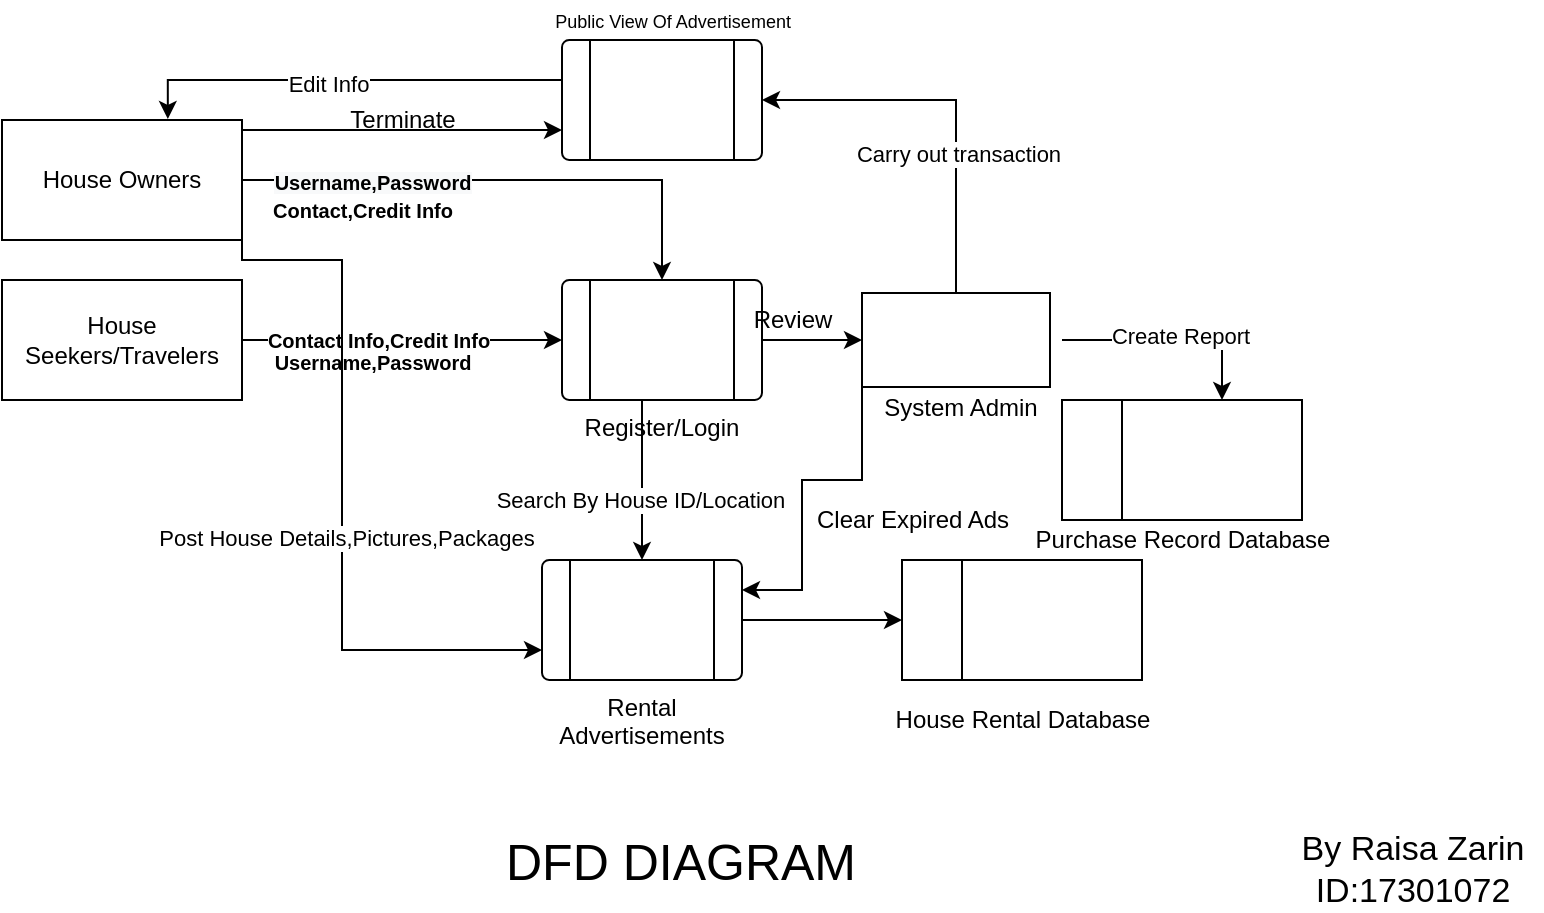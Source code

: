 <mxfile version="13.7.6" type="device"><diagram id="B7IEQtDPkljLPSnkkZpE" name="Page-1"><mxGraphModel dx="1323" dy="659" grid="1" gridSize="10" guides="1" tooltips="1" connect="1" arrows="1" fold="1" page="1" pageScale="1" pageWidth="850" pageHeight="1100" math="0" shadow="0"><root><mxCell id="0"/><mxCell id="1" parent="0"/><mxCell id="E-fmEcYTwf30_PE7v1m4-17" style="edgeStyle=orthogonalEdgeStyle;rounded=0;orthogonalLoop=1;jettySize=auto;html=1;entryX=0;entryY=0.5;entryDx=0;entryDy=0;" edge="1" parent="1" source="E-fmEcYTwf30_PE7v1m4-1" target="E-fmEcYTwf30_PE7v1m4-13"><mxGeometry relative="1" as="geometry"/></mxCell><mxCell id="E-fmEcYTwf30_PE7v1m4-25" value="&lt;b&gt;&lt;font style=&quot;font-size: 10px&quot;&gt;Contact Info,Credit Info&lt;/font&gt;&lt;/b&gt;" style="edgeLabel;html=1;align=center;verticalAlign=middle;resizable=0;points=[];" vertex="1" connectable="0" parent="E-fmEcYTwf30_PE7v1m4-17"><mxGeometry x="-0.276" y="-1" relative="1" as="geometry"><mxPoint x="10" y="-1" as="offset"/></mxGeometry></mxCell><mxCell id="E-fmEcYTwf30_PE7v1m4-1" value="House Seekers/Travelers" style="rounded=0;whiteSpace=wrap;html=1;" vertex="1" parent="1"><mxGeometry x="10" y="150" width="120" height="60" as="geometry"/></mxCell><mxCell id="E-fmEcYTwf30_PE7v1m4-9" style="edgeStyle=orthogonalEdgeStyle;rounded=0;orthogonalLoop=1;jettySize=auto;html=1;entryX=0;entryY=0.5;entryDx=0;entryDy=0;" edge="1" parent="1" source="E-fmEcYTwf30_PE7v1m4-2" target="E-fmEcYTwf30_PE7v1m4-6"><mxGeometry relative="1" as="geometry"/></mxCell><mxCell id="E-fmEcYTwf30_PE7v1m4-2" value="Rental Advertisements" style="verticalLabelPosition=bottom;verticalAlign=top;html=1;shape=process;whiteSpace=wrap;rounded=1;size=0.14;arcSize=6;" vertex="1" parent="1"><mxGeometry x="280" y="290" width="100" height="60" as="geometry"/></mxCell><mxCell id="E-fmEcYTwf30_PE7v1m4-6" value="" style="rounded=0;whiteSpace=wrap;html=1;" vertex="1" parent="1"><mxGeometry x="460" y="290" width="120" height="60" as="geometry"/></mxCell><mxCell id="E-fmEcYTwf30_PE7v1m4-7" value="" style="endArrow=none;html=1;exitX=0.25;exitY=1;exitDx=0;exitDy=0;entryX=0.25;entryY=0;entryDx=0;entryDy=0;" edge="1" parent="1" source="E-fmEcYTwf30_PE7v1m4-6" target="E-fmEcYTwf30_PE7v1m4-6"><mxGeometry width="50" height="50" relative="1" as="geometry"><mxPoint x="210" y="220" as="sourcePoint"/><mxPoint x="260" y="170" as="targetPoint"/></mxGeometry></mxCell><mxCell id="E-fmEcYTwf30_PE7v1m4-8" value="House Rental Database" style="text;html=1;align=center;verticalAlign=middle;resizable=0;points=[];autosize=1;" vertex="1" parent="1"><mxGeometry x="450" y="360" width="140" height="20" as="geometry"/></mxCell><mxCell id="E-fmEcYTwf30_PE7v1m4-14" value="" style="edgeStyle=orthogonalEdgeStyle;rounded=0;orthogonalLoop=1;jettySize=auto;html=1;" edge="1" parent="1" source="E-fmEcYTwf30_PE7v1m4-13" target="E-fmEcYTwf30_PE7v1m4-2"><mxGeometry relative="1" as="geometry"><Array as="points"><mxPoint x="330" y="270"/><mxPoint x="330" y="270"/></Array></mxGeometry></mxCell><mxCell id="E-fmEcYTwf30_PE7v1m4-24" value="Search By House ID/Location" style="edgeLabel;html=1;align=center;verticalAlign=middle;resizable=0;points=[];" vertex="1" connectable="0" parent="E-fmEcYTwf30_PE7v1m4-14"><mxGeometry x="0.5" y="-10" relative="1" as="geometry"><mxPoint x="9" y="-10" as="offset"/></mxGeometry></mxCell><mxCell id="E-fmEcYTwf30_PE7v1m4-39" style="edgeStyle=orthogonalEdgeStyle;rounded=0;orthogonalLoop=1;jettySize=auto;html=1;exitX=1;exitY=0.5;exitDx=0;exitDy=0;entryX=0;entryY=0.5;entryDx=0;entryDy=0;" edge="1" parent="1" source="E-fmEcYTwf30_PE7v1m4-13" target="E-fmEcYTwf30_PE7v1m4-36"><mxGeometry relative="1" as="geometry"/></mxCell><mxCell id="E-fmEcYTwf30_PE7v1m4-13" value="Register/Login" style="verticalLabelPosition=bottom;verticalAlign=top;html=1;shape=process;whiteSpace=wrap;rounded=1;size=0.14;arcSize=6;" vertex="1" parent="1"><mxGeometry x="290" y="150" width="100" height="60" as="geometry"/></mxCell><mxCell id="E-fmEcYTwf30_PE7v1m4-20" style="edgeStyle=orthogonalEdgeStyle;rounded=0;orthogonalLoop=1;jettySize=auto;html=1;entryX=0.5;entryY=0;entryDx=0;entryDy=0;" edge="1" parent="1" source="E-fmEcYTwf30_PE7v1m4-18" target="E-fmEcYTwf30_PE7v1m4-13"><mxGeometry relative="1" as="geometry"/></mxCell><mxCell id="E-fmEcYTwf30_PE7v1m4-27" value="&lt;span style=&quot;font-size: 10px ; background-color: rgb(248 , 249 , 250)&quot;&gt;&lt;b&gt;Username,Password&lt;/b&gt;&lt;/span&gt;" style="edgeLabel;html=1;align=center;verticalAlign=middle;resizable=0;points=[];" vertex="1" connectable="0" parent="E-fmEcYTwf30_PE7v1m4-20"><mxGeometry x="-0.505" y="-1" relative="1" as="geometry"><mxPoint as="offset"/></mxGeometry></mxCell><mxCell id="E-fmEcYTwf30_PE7v1m4-30" style="edgeStyle=orthogonalEdgeStyle;rounded=0;orthogonalLoop=1;jettySize=auto;html=1;exitX=1;exitY=1;exitDx=0;exitDy=0;entryX=0;entryY=0.75;entryDx=0;entryDy=0;" edge="1" parent="1" source="E-fmEcYTwf30_PE7v1m4-18" target="E-fmEcYTwf30_PE7v1m4-2"><mxGeometry relative="1" as="geometry"><Array as="points"><mxPoint x="130" y="140"/><mxPoint x="180" y="140"/><mxPoint x="180" y="335"/></Array></mxGeometry></mxCell><mxCell id="E-fmEcYTwf30_PE7v1m4-31" value="Post House Details,Pictures,Packages" style="edgeLabel;html=1;align=center;verticalAlign=middle;resizable=0;points=[];" vertex="1" connectable="0" parent="E-fmEcYTwf30_PE7v1m4-30"><mxGeometry x="0.117" y="2" relative="1" as="geometry"><mxPoint as="offset"/></mxGeometry></mxCell><mxCell id="E-fmEcYTwf30_PE7v1m4-34" style="edgeStyle=orthogonalEdgeStyle;rounded=0;orthogonalLoop=1;jettySize=auto;html=1;exitX=1;exitY=0.25;exitDx=0;exitDy=0;entryX=0;entryY=0.75;entryDx=0;entryDy=0;" edge="1" parent="1" source="E-fmEcYTwf30_PE7v1m4-18" target="E-fmEcYTwf30_PE7v1m4-32"><mxGeometry relative="1" as="geometry"><Array as="points"><mxPoint x="130" y="75"/></Array></mxGeometry></mxCell><mxCell id="E-fmEcYTwf30_PE7v1m4-18" value="House Owners" style="rounded=0;whiteSpace=wrap;html=1;" vertex="1" parent="1"><mxGeometry x="10" y="70" width="120" height="60" as="geometry"/></mxCell><mxCell id="E-fmEcYTwf30_PE7v1m4-26" value="&lt;font style=&quot;font-size: 10px&quot;&gt;&lt;b&gt;Username,Password&lt;/b&gt;&lt;/font&gt;" style="text;html=1;align=center;verticalAlign=middle;resizable=0;points=[];autosize=1;" vertex="1" parent="1"><mxGeometry x="140" y="181" width="110" height="20" as="geometry"/></mxCell><mxCell id="E-fmEcYTwf30_PE7v1m4-28" value="&lt;font size=&quot;1&quot;&gt;&lt;b&gt;Contact,Credit Info&lt;/b&gt;&lt;/font&gt;" style="text;html=1;align=center;verticalAlign=middle;resizable=0;points=[];autosize=1;strokeWidth=2;" vertex="1" parent="1"><mxGeometry x="135" y="105" width="110" height="20" as="geometry"/></mxCell><mxCell id="E-fmEcYTwf30_PE7v1m4-43" style="edgeStyle=orthogonalEdgeStyle;rounded=0;orthogonalLoop=1;jettySize=auto;html=1;exitX=0;exitY=0.5;exitDx=0;exitDy=0;entryX=0.691;entryY=-0.009;entryDx=0;entryDy=0;entryPerimeter=0;" edge="1" parent="1" source="E-fmEcYTwf30_PE7v1m4-32" target="E-fmEcYTwf30_PE7v1m4-18"><mxGeometry relative="1" as="geometry"><Array as="points"><mxPoint x="290" y="50"/><mxPoint x="93" y="50"/></Array></mxGeometry></mxCell><mxCell id="E-fmEcYTwf30_PE7v1m4-44" value="Edit Info" style="edgeLabel;html=1;align=center;verticalAlign=middle;resizable=0;points=[];" vertex="1" connectable="0" parent="E-fmEcYTwf30_PE7v1m4-43"><mxGeometry x="0.123" y="2" relative="1" as="geometry"><mxPoint as="offset"/></mxGeometry></mxCell><mxCell id="E-fmEcYTwf30_PE7v1m4-32" value="" style="verticalLabelPosition=bottom;verticalAlign=top;html=1;shape=process;whiteSpace=wrap;rounded=1;size=0.14;arcSize=6;" vertex="1" parent="1"><mxGeometry x="290" y="30" width="100" height="60" as="geometry"/></mxCell><mxCell id="E-fmEcYTwf30_PE7v1m4-33" value="&lt;font style=&quot;font-size: 9px&quot;&gt;Public View Of Advertisement&lt;/font&gt;" style="text;html=1;align=center;verticalAlign=middle;resizable=0;points=[];autosize=1;" vertex="1" parent="1"><mxGeometry x="280" y="10" width="130" height="20" as="geometry"/></mxCell><mxCell id="E-fmEcYTwf30_PE7v1m4-35" value="Terminate" style="text;html=1;align=center;verticalAlign=middle;resizable=0;points=[];autosize=1;" vertex="1" parent="1"><mxGeometry x="175" y="60" width="70" height="20" as="geometry"/></mxCell><mxCell id="E-fmEcYTwf30_PE7v1m4-41" style="edgeStyle=orthogonalEdgeStyle;rounded=0;orthogonalLoop=1;jettySize=auto;html=1;exitX=0.5;exitY=0;exitDx=0;exitDy=0;entryX=1;entryY=0.5;entryDx=0;entryDy=0;" edge="1" parent="1" source="E-fmEcYTwf30_PE7v1m4-36" target="E-fmEcYTwf30_PE7v1m4-32"><mxGeometry relative="1" as="geometry"/></mxCell><mxCell id="E-fmEcYTwf30_PE7v1m4-42" value="Carry out transaction" style="edgeLabel;html=1;align=center;verticalAlign=middle;resizable=0;points=[];" vertex="1" connectable="0" parent="E-fmEcYTwf30_PE7v1m4-41"><mxGeometry x="-0.281" y="-1" relative="1" as="geometry"><mxPoint as="offset"/></mxGeometry></mxCell><mxCell id="E-fmEcYTwf30_PE7v1m4-48" style="edgeStyle=orthogonalEdgeStyle;rounded=0;orthogonalLoop=1;jettySize=auto;html=1;" edge="1" parent="1" target="E-fmEcYTwf30_PE7v1m4-45"><mxGeometry relative="1" as="geometry"><mxPoint x="540" y="180" as="sourcePoint"/><Array as="points"><mxPoint x="620" y="180"/></Array></mxGeometry></mxCell><mxCell id="E-fmEcYTwf30_PE7v1m4-49" value="Create Report" style="edgeLabel;html=1;align=center;verticalAlign=middle;resizable=0;points=[];" vertex="1" connectable="0" parent="E-fmEcYTwf30_PE7v1m4-48"><mxGeometry x="0.062" y="2" relative="1" as="geometry"><mxPoint as="offset"/></mxGeometry></mxCell><mxCell id="E-fmEcYTwf30_PE7v1m4-50" style="edgeStyle=orthogonalEdgeStyle;rounded=0;orthogonalLoop=1;jettySize=auto;html=1;exitX=0.25;exitY=0;exitDx=0;exitDy=0;entryX=1;entryY=0.25;entryDx=0;entryDy=0;" edge="1" parent="1" source="E-fmEcYTwf30_PE7v1m4-36" target="E-fmEcYTwf30_PE7v1m4-2"><mxGeometry relative="1" as="geometry"><Array as="points"><mxPoint x="440" y="157"/><mxPoint x="440" y="250"/><mxPoint x="410" y="250"/><mxPoint x="410" y="305"/></Array></mxGeometry></mxCell><mxCell id="E-fmEcYTwf30_PE7v1m4-36" value="" style="rounded=0;whiteSpace=wrap;html=1;" vertex="1" parent="1"><mxGeometry x="440" y="156.5" width="94" height="47" as="geometry"/></mxCell><mxCell id="E-fmEcYTwf30_PE7v1m4-37" value="System Admin" style="text;html=1;align=center;verticalAlign=middle;resizable=0;points=[];autosize=1;" vertex="1" parent="1"><mxGeometry x="444" y="203.5" width="90" height="20" as="geometry"/></mxCell><mxCell id="E-fmEcYTwf30_PE7v1m4-40" value="Review" style="text;html=1;align=center;verticalAlign=middle;resizable=0;points=[];autosize=1;" vertex="1" parent="1"><mxGeometry x="380" y="160" width="50" height="20" as="geometry"/></mxCell><mxCell id="E-fmEcYTwf30_PE7v1m4-45" value="" style="rounded=0;whiteSpace=wrap;html=1;" vertex="1" parent="1"><mxGeometry x="540" y="210" width="120" height="60" as="geometry"/></mxCell><mxCell id="E-fmEcYTwf30_PE7v1m4-46" value="" style="endArrow=none;html=1;entryX=0.25;entryY=0;entryDx=0;entryDy=0;exitX=0.25;exitY=1;exitDx=0;exitDy=0;" edge="1" parent="1" source="E-fmEcYTwf30_PE7v1m4-45" target="E-fmEcYTwf30_PE7v1m4-45"><mxGeometry width="50" height="50" relative="1" as="geometry"><mxPoint x="210" y="180" as="sourcePoint"/><mxPoint x="260" y="130" as="targetPoint"/></mxGeometry></mxCell><mxCell id="E-fmEcYTwf30_PE7v1m4-47" value="Purchase Record Database" style="text;html=1;align=center;verticalAlign=middle;resizable=0;points=[];autosize=1;" vertex="1" parent="1"><mxGeometry x="520" y="270" width="160" height="20" as="geometry"/></mxCell><mxCell id="E-fmEcYTwf30_PE7v1m4-51" value="Clear Expired Ads" style="text;html=1;align=center;verticalAlign=middle;resizable=0;points=[];autosize=1;" vertex="1" parent="1"><mxGeometry x="410" y="260" width="110" height="20" as="geometry"/></mxCell><mxCell id="E-fmEcYTwf30_PE7v1m4-52" value="&lt;font style=&quot;font-size: 25px&quot;&gt;DFD DIAGRAM&lt;/font&gt;" style="text;html=1;align=center;verticalAlign=middle;resizable=0;points=[];autosize=1;" vertex="1" parent="1"><mxGeometry x="254" y="430" width="190" height="20" as="geometry"/></mxCell><mxCell id="E-fmEcYTwf30_PE7v1m4-53" value="&lt;font style=&quot;font-size: 17px&quot;&gt;By Raisa Zarin&lt;br&gt;&lt;/font&gt;&lt;font style=&quot;font-size: 17px&quot;&gt;ID:17301072&lt;/font&gt;" style="text;html=1;align=center;verticalAlign=middle;resizable=0;points=[];autosize=1;" vertex="1" parent="1"><mxGeometry x="650" y="430" width="130" height="30" as="geometry"/></mxCell></root></mxGraphModel></diagram></mxfile>